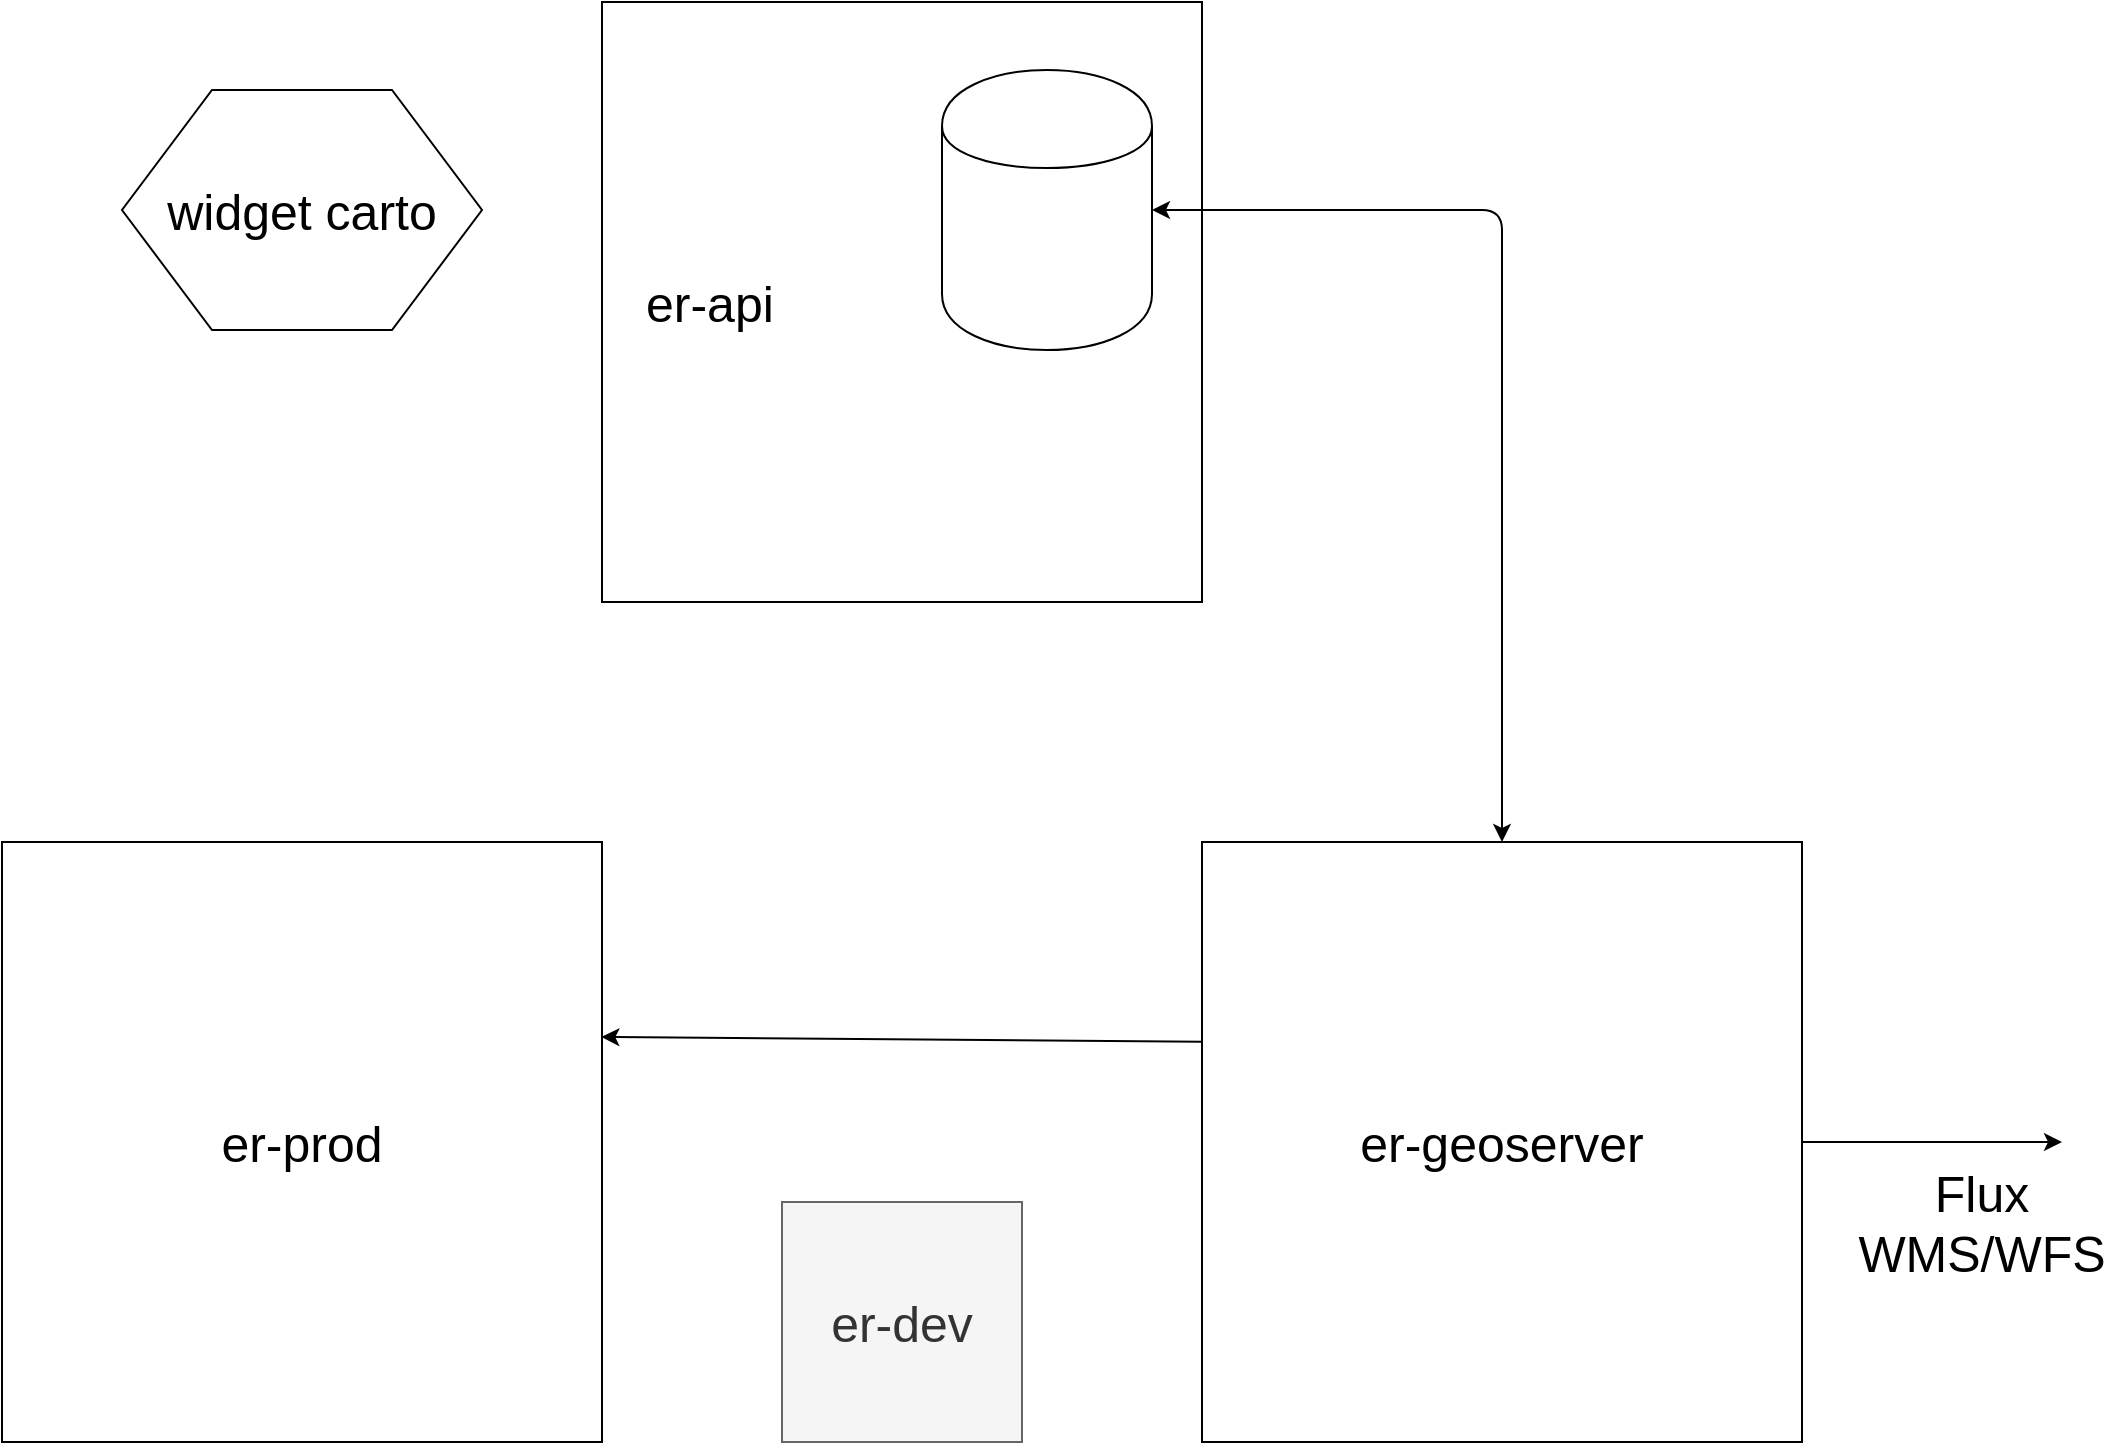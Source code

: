 <mxfile version="12.8.2" type="device"><diagram name="Page-1" id="822b0af5-4adb-64df-f703-e8dfc1f81529"><mxGraphModel dx="1689" dy="1071" grid="1" gridSize="10" guides="1" tooltips="1" connect="1" arrows="1" fold="1" page="1" pageScale="1" pageWidth="1169" pageHeight="827" background="#ffffff" math="0" shadow="0"><root><mxCell id="0"/><mxCell id="1" parent="0"/><mxCell id="6alJerrz-H1s1Wo8ozvP-4" value="er-api" style="whiteSpace=wrap;html=1;aspect=fixed;align=left;fontSize=25;spacingLeft=20;" vertex="1" parent="1"><mxGeometry x="390" y="30" width="300" height="300" as="geometry"/></mxCell><mxCell id="6alJerrz-H1s1Wo8ozvP-1" value="" style="shape=cylinder;whiteSpace=wrap;html=1;boundedLbl=1;backgroundOutline=1;fontSize=25;" vertex="1" parent="1"><mxGeometry x="560" y="64" width="105" height="140" as="geometry"/></mxCell><mxCell id="6alJerrz-H1s1Wo8ozvP-5" value="&lt;div style=&quot;font-size: 25px;&quot;&gt;er-geoserver&lt;/div&gt;" style="whiteSpace=wrap;html=1;aspect=fixed;fontSize=25;" vertex="1" parent="1"><mxGeometry x="690" y="450" width="300" height="300" as="geometry"/></mxCell><mxCell id="6alJerrz-H1s1Wo8ozvP-6" value="&lt;div style=&quot;font-size: 25px;&quot;&gt;er-prod&lt;/div&gt;" style="whiteSpace=wrap;html=1;aspect=fixed;fontSize=25;" vertex="1" parent="1"><mxGeometry x="90" y="450" width="300" height="300" as="geometry"/></mxCell><mxCell id="6alJerrz-H1s1Wo8ozvP-7" value="&lt;div style=&quot;font-size: 25px;&quot;&gt;er-dev&lt;/div&gt;" style="whiteSpace=wrap;html=1;aspect=fixed;fillColor=#f5f5f5;strokeColor=#666666;fontColor=#333333;fontSize=25;" vertex="1" parent="1"><mxGeometry x="480" y="630" width="120" height="120" as="geometry"/></mxCell><mxCell id="6alJerrz-H1s1Wo8ozvP-9" value="" style="endArrow=classic;startArrow=classic;html=1;exitX=0.5;exitY=0;exitDx=0;exitDy=0;entryX=1;entryY=0.5;entryDx=0;entryDy=0;fontSize=25;" edge="1" parent="1" source="6alJerrz-H1s1Wo8ozvP-5" target="6alJerrz-H1s1Wo8ozvP-1"><mxGeometry width="50" height="50" relative="1" as="geometry"><mxPoint x="430" y="590" as="sourcePoint"/><mxPoint x="770" y="160" as="targetPoint"/><Array as="points"><mxPoint x="840" y="134"/></Array></mxGeometry></mxCell><mxCell id="6alJerrz-H1s1Wo8ozvP-10" value="widget carto" style="shape=hexagon;perimeter=hexagonPerimeter2;whiteSpace=wrap;html=1;fontSize=25;" vertex="1" parent="1"><mxGeometry x="150" y="74" width="180" height="120" as="geometry"/></mxCell><mxCell id="6alJerrz-H1s1Wo8ozvP-12" value="" style="endArrow=classic;html=1;fontSize=25;exitX=0;exitY=0.333;exitDx=0;exitDy=0;exitPerimeter=0;entryX=0.999;entryY=0.325;entryDx=0;entryDy=0;entryPerimeter=0;" edge="1" parent="1" source="6alJerrz-H1s1Wo8ozvP-5" target="6alJerrz-H1s1Wo8ozvP-6"><mxGeometry width="50" height="50" relative="1" as="geometry"><mxPoint x="420" y="410" as="sourcePoint"/><mxPoint x="470" y="360" as="targetPoint"/></mxGeometry></mxCell><mxCell id="6alJerrz-H1s1Wo8ozvP-14" value="" style="endArrow=classic;html=1;fontSize=25;exitX=1;exitY=0.5;exitDx=0;exitDy=0;" edge="1" parent="1" source="6alJerrz-H1s1Wo8ozvP-5"><mxGeometry width="50" height="50" relative="1" as="geometry"><mxPoint x="550" y="410" as="sourcePoint"/><mxPoint x="1120" y="600" as="targetPoint"/></mxGeometry></mxCell><mxCell id="6alJerrz-H1s1Wo8ozvP-15" value="Flux WMS/WFS" style="text;html=1;strokeColor=none;fillColor=none;align=center;verticalAlign=middle;whiteSpace=wrap;rounded=0;fontSize=25;" vertex="1" parent="1"><mxGeometry x="1060" y="630" width="40" height="20" as="geometry"/></mxCell></root></mxGraphModel></diagram></mxfile>